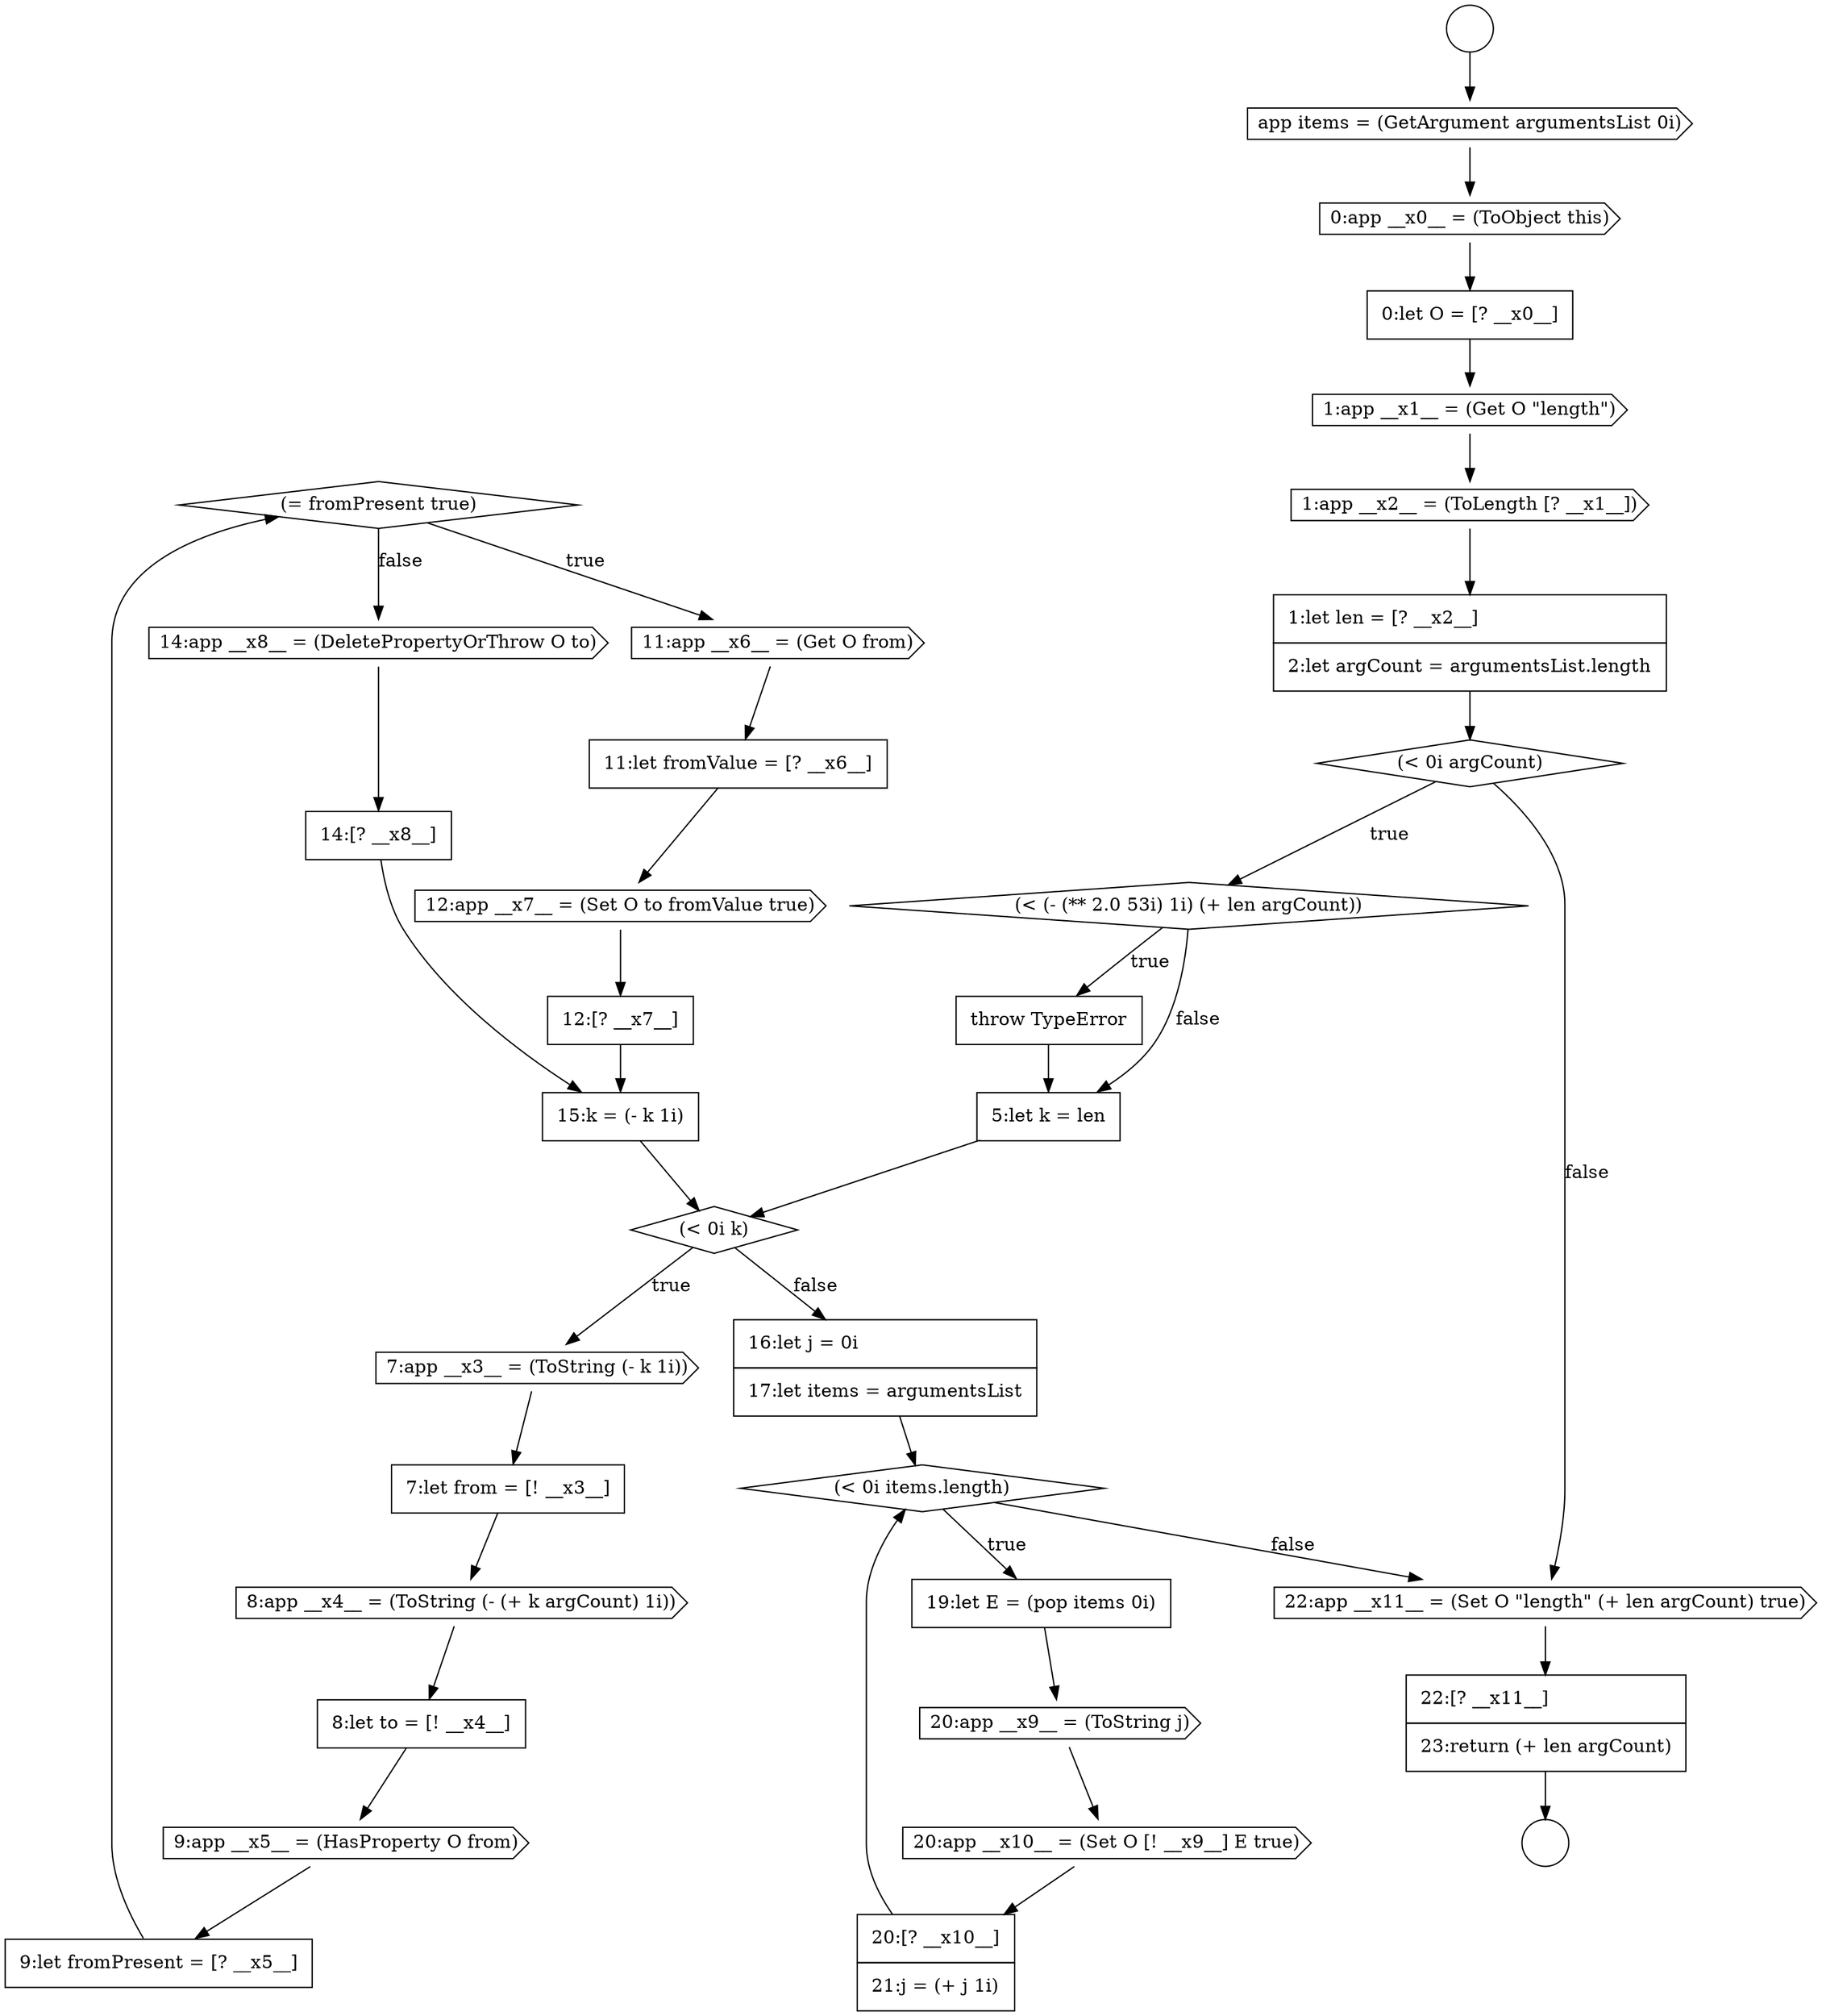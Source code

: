 digraph {
  node14245 [shape=diamond, label=<<font color="black">(= fromPresent true)</font>> color="black" fillcolor="white" style=filled]
  node14253 [shape=none, margin=0, label=<<font color="black">
    <table border="0" cellborder="1" cellspacing="0" cellpadding="10">
      <tr><td align="left">16:let j = 0i</td></tr>
      <tr><td align="left">17:let items = argumentsList</td></tr>
    </table>
  </font>> color="black" fillcolor="white" style=filled]
  node14244 [shape=none, margin=0, label=<<font color="black">
    <table border="0" cellborder="1" cellspacing="0" cellpadding="10">
      <tr><td align="left">9:let fromPresent = [? __x5__]</td></tr>
    </table>
  </font>> color="black" fillcolor="white" style=filled]
  node14239 [shape=cds, label=<<font color="black">7:app __x3__ = (ToString (- k 1i))</font>> color="black" fillcolor="white" style=filled]
  node14247 [shape=none, margin=0, label=<<font color="black">
    <table border="0" cellborder="1" cellspacing="0" cellpadding="10">
      <tr><td align="left">11:let fromValue = [? __x6__]</td></tr>
    </table>
  </font>> color="black" fillcolor="white" style=filled]
  node14258 [shape=none, margin=0, label=<<font color="black">
    <table border="0" cellborder="1" cellspacing="0" cellpadding="10">
      <tr><td align="left">20:[? __x10__]</td></tr>
      <tr><td align="left">21:j = (+ j 1i)</td></tr>
    </table>
  </font>> color="black" fillcolor="white" style=filled]
  node14255 [shape=none, margin=0, label=<<font color="black">
    <table border="0" cellborder="1" cellspacing="0" cellpadding="10">
      <tr><td align="left">19:let E = (pop items 0i)</td></tr>
    </table>
  </font>> color="black" fillcolor="white" style=filled]
  node14226 [shape=circle label=" " color="black" fillcolor="white" style=filled]
  node14252 [shape=none, margin=0, label=<<font color="black">
    <table border="0" cellborder="1" cellspacing="0" cellpadding="10">
      <tr><td align="left">15:k = (- k 1i)</td></tr>
    </table>
  </font>> color="black" fillcolor="white" style=filled]
  node14229 [shape=cds, label=<<font color="black">0:app __x0__ = (ToObject this)</font>> color="black" fillcolor="white" style=filled]
  node14235 [shape=diamond, label=<<font color="black">(&lt; (- (** 2.0 53i) 1i) (+ len argCount))</font>> color="black" fillcolor="white" style=filled]
  node14241 [shape=cds, label=<<font color="black">8:app __x4__ = (ToString (- (+ k argCount) 1i))</font>> color="black" fillcolor="white" style=filled]
  node14260 [shape=none, margin=0, label=<<font color="black">
    <table border="0" cellborder="1" cellspacing="0" cellpadding="10">
      <tr><td align="left">22:[? __x11__]</td></tr>
      <tr><td align="left">23:return (+ len argCount)</td></tr>
    </table>
  </font>> color="black" fillcolor="white" style=filled]
  node14228 [shape=cds, label=<<font color="black">app items = (GetArgument argumentsList 0i)</font>> color="black" fillcolor="white" style=filled]
  node14238 [shape=diamond, label=<<font color="black">(&lt; 0i k)</font>> color="black" fillcolor="white" style=filled]
  node14232 [shape=cds, label=<<font color="black">1:app __x2__ = (ToLength [? __x1__])</font>> color="black" fillcolor="white" style=filled]
  node14248 [shape=cds, label=<<font color="black">12:app __x7__ = (Set O to fromValue true)</font>> color="black" fillcolor="white" style=filled]
  node14259 [shape=cds, label=<<font color="black">22:app __x11__ = (Set O &quot;length&quot; (+ len argCount) true)</font>> color="black" fillcolor="white" style=filled]
  node14227 [shape=circle label=" " color="black" fillcolor="white" style=filled]
  node14249 [shape=none, margin=0, label=<<font color="black">
    <table border="0" cellborder="1" cellspacing="0" cellpadding="10">
      <tr><td align="left">12:[? __x7__]</td></tr>
    </table>
  </font>> color="black" fillcolor="white" style=filled]
  node14231 [shape=cds, label=<<font color="black">1:app __x1__ = (Get O &quot;length&quot;)</font>> color="black" fillcolor="white" style=filled]
  node14254 [shape=diamond, label=<<font color="black">(&lt; 0i items.length)</font>> color="black" fillcolor="white" style=filled]
  node14243 [shape=cds, label=<<font color="black">9:app __x5__ = (HasProperty O from)</font>> color="black" fillcolor="white" style=filled]
  node14233 [shape=none, margin=0, label=<<font color="black">
    <table border="0" cellborder="1" cellspacing="0" cellpadding="10">
      <tr><td align="left">1:let len = [? __x2__]</td></tr>
      <tr><td align="left">2:let argCount = argumentsList.length</td></tr>
    </table>
  </font>> color="black" fillcolor="white" style=filled]
  node14250 [shape=cds, label=<<font color="black">14:app __x8__ = (DeletePropertyOrThrow O to)</font>> color="black" fillcolor="white" style=filled]
  node14230 [shape=none, margin=0, label=<<font color="black">
    <table border="0" cellborder="1" cellspacing="0" cellpadding="10">
      <tr><td align="left">0:let O = [? __x0__]</td></tr>
    </table>
  </font>> color="black" fillcolor="white" style=filled]
  node14240 [shape=none, margin=0, label=<<font color="black">
    <table border="0" cellborder="1" cellspacing="0" cellpadding="10">
      <tr><td align="left">7:let from = [! __x3__]</td></tr>
    </table>
  </font>> color="black" fillcolor="white" style=filled]
  node14242 [shape=none, margin=0, label=<<font color="black">
    <table border="0" cellborder="1" cellspacing="0" cellpadding="10">
      <tr><td align="left">8:let to = [! __x4__]</td></tr>
    </table>
  </font>> color="black" fillcolor="white" style=filled]
  node14257 [shape=cds, label=<<font color="black">20:app __x10__ = (Set O [! __x9__] E true)</font>> color="black" fillcolor="white" style=filled]
  node14246 [shape=cds, label=<<font color="black">11:app __x6__ = (Get O from)</font>> color="black" fillcolor="white" style=filled]
  node14234 [shape=diamond, label=<<font color="black">(&lt; 0i argCount)</font>> color="black" fillcolor="white" style=filled]
  node14256 [shape=cds, label=<<font color="black">20:app __x9__ = (ToString j)</font>> color="black" fillcolor="white" style=filled]
  node14251 [shape=none, margin=0, label=<<font color="black">
    <table border="0" cellborder="1" cellspacing="0" cellpadding="10">
      <tr><td align="left">14:[? __x8__]</td></tr>
    </table>
  </font>> color="black" fillcolor="white" style=filled]
  node14237 [shape=none, margin=0, label=<<font color="black">
    <table border="0" cellborder="1" cellspacing="0" cellpadding="10">
      <tr><td align="left">5:let k = len</td></tr>
    </table>
  </font>> color="black" fillcolor="white" style=filled]
  node14236 [shape=none, margin=0, label=<<font color="black">
    <table border="0" cellborder="1" cellspacing="0" cellpadding="10">
      <tr><td align="left">throw TypeError</td></tr>
    </table>
  </font>> color="black" fillcolor="white" style=filled]
  node14249 -> node14252 [ color="black"]
  node14238 -> node14239 [label=<<font color="black">true</font>> color="black"]
  node14238 -> node14253 [label=<<font color="black">false</font>> color="black"]
  node14244 -> node14245 [ color="black"]
  node14245 -> node14246 [label=<<font color="black">true</font>> color="black"]
  node14245 -> node14250 [label=<<font color="black">false</font>> color="black"]
  node14255 -> node14256 [ color="black"]
  node14226 -> node14228 [ color="black"]
  node14258 -> node14254 [ color="black"]
  node14248 -> node14249 [ color="black"]
  node14242 -> node14243 [ color="black"]
  node14259 -> node14260 [ color="black"]
  node14236 -> node14237 [ color="black"]
  node14239 -> node14240 [ color="black"]
  node14237 -> node14238 [ color="black"]
  node14230 -> node14231 [ color="black"]
  node14252 -> node14238 [ color="black"]
  node14250 -> node14251 [ color="black"]
  node14229 -> node14230 [ color="black"]
  node14228 -> node14229 [ color="black"]
  node14233 -> node14234 [ color="black"]
  node14235 -> node14236 [label=<<font color="black">true</font>> color="black"]
  node14235 -> node14237 [label=<<font color="black">false</font>> color="black"]
  node14256 -> node14257 [ color="black"]
  node14246 -> node14247 [ color="black"]
  node14243 -> node14244 [ color="black"]
  node14257 -> node14258 [ color="black"]
  node14247 -> node14248 [ color="black"]
  node14232 -> node14233 [ color="black"]
  node14231 -> node14232 [ color="black"]
  node14241 -> node14242 [ color="black"]
  node14254 -> node14255 [label=<<font color="black">true</font>> color="black"]
  node14254 -> node14259 [label=<<font color="black">false</font>> color="black"]
  node14240 -> node14241 [ color="black"]
  node14253 -> node14254 [ color="black"]
  node14251 -> node14252 [ color="black"]
  node14260 -> node14227 [ color="black"]
  node14234 -> node14235 [label=<<font color="black">true</font>> color="black"]
  node14234 -> node14259 [label=<<font color="black">false</font>> color="black"]
}
